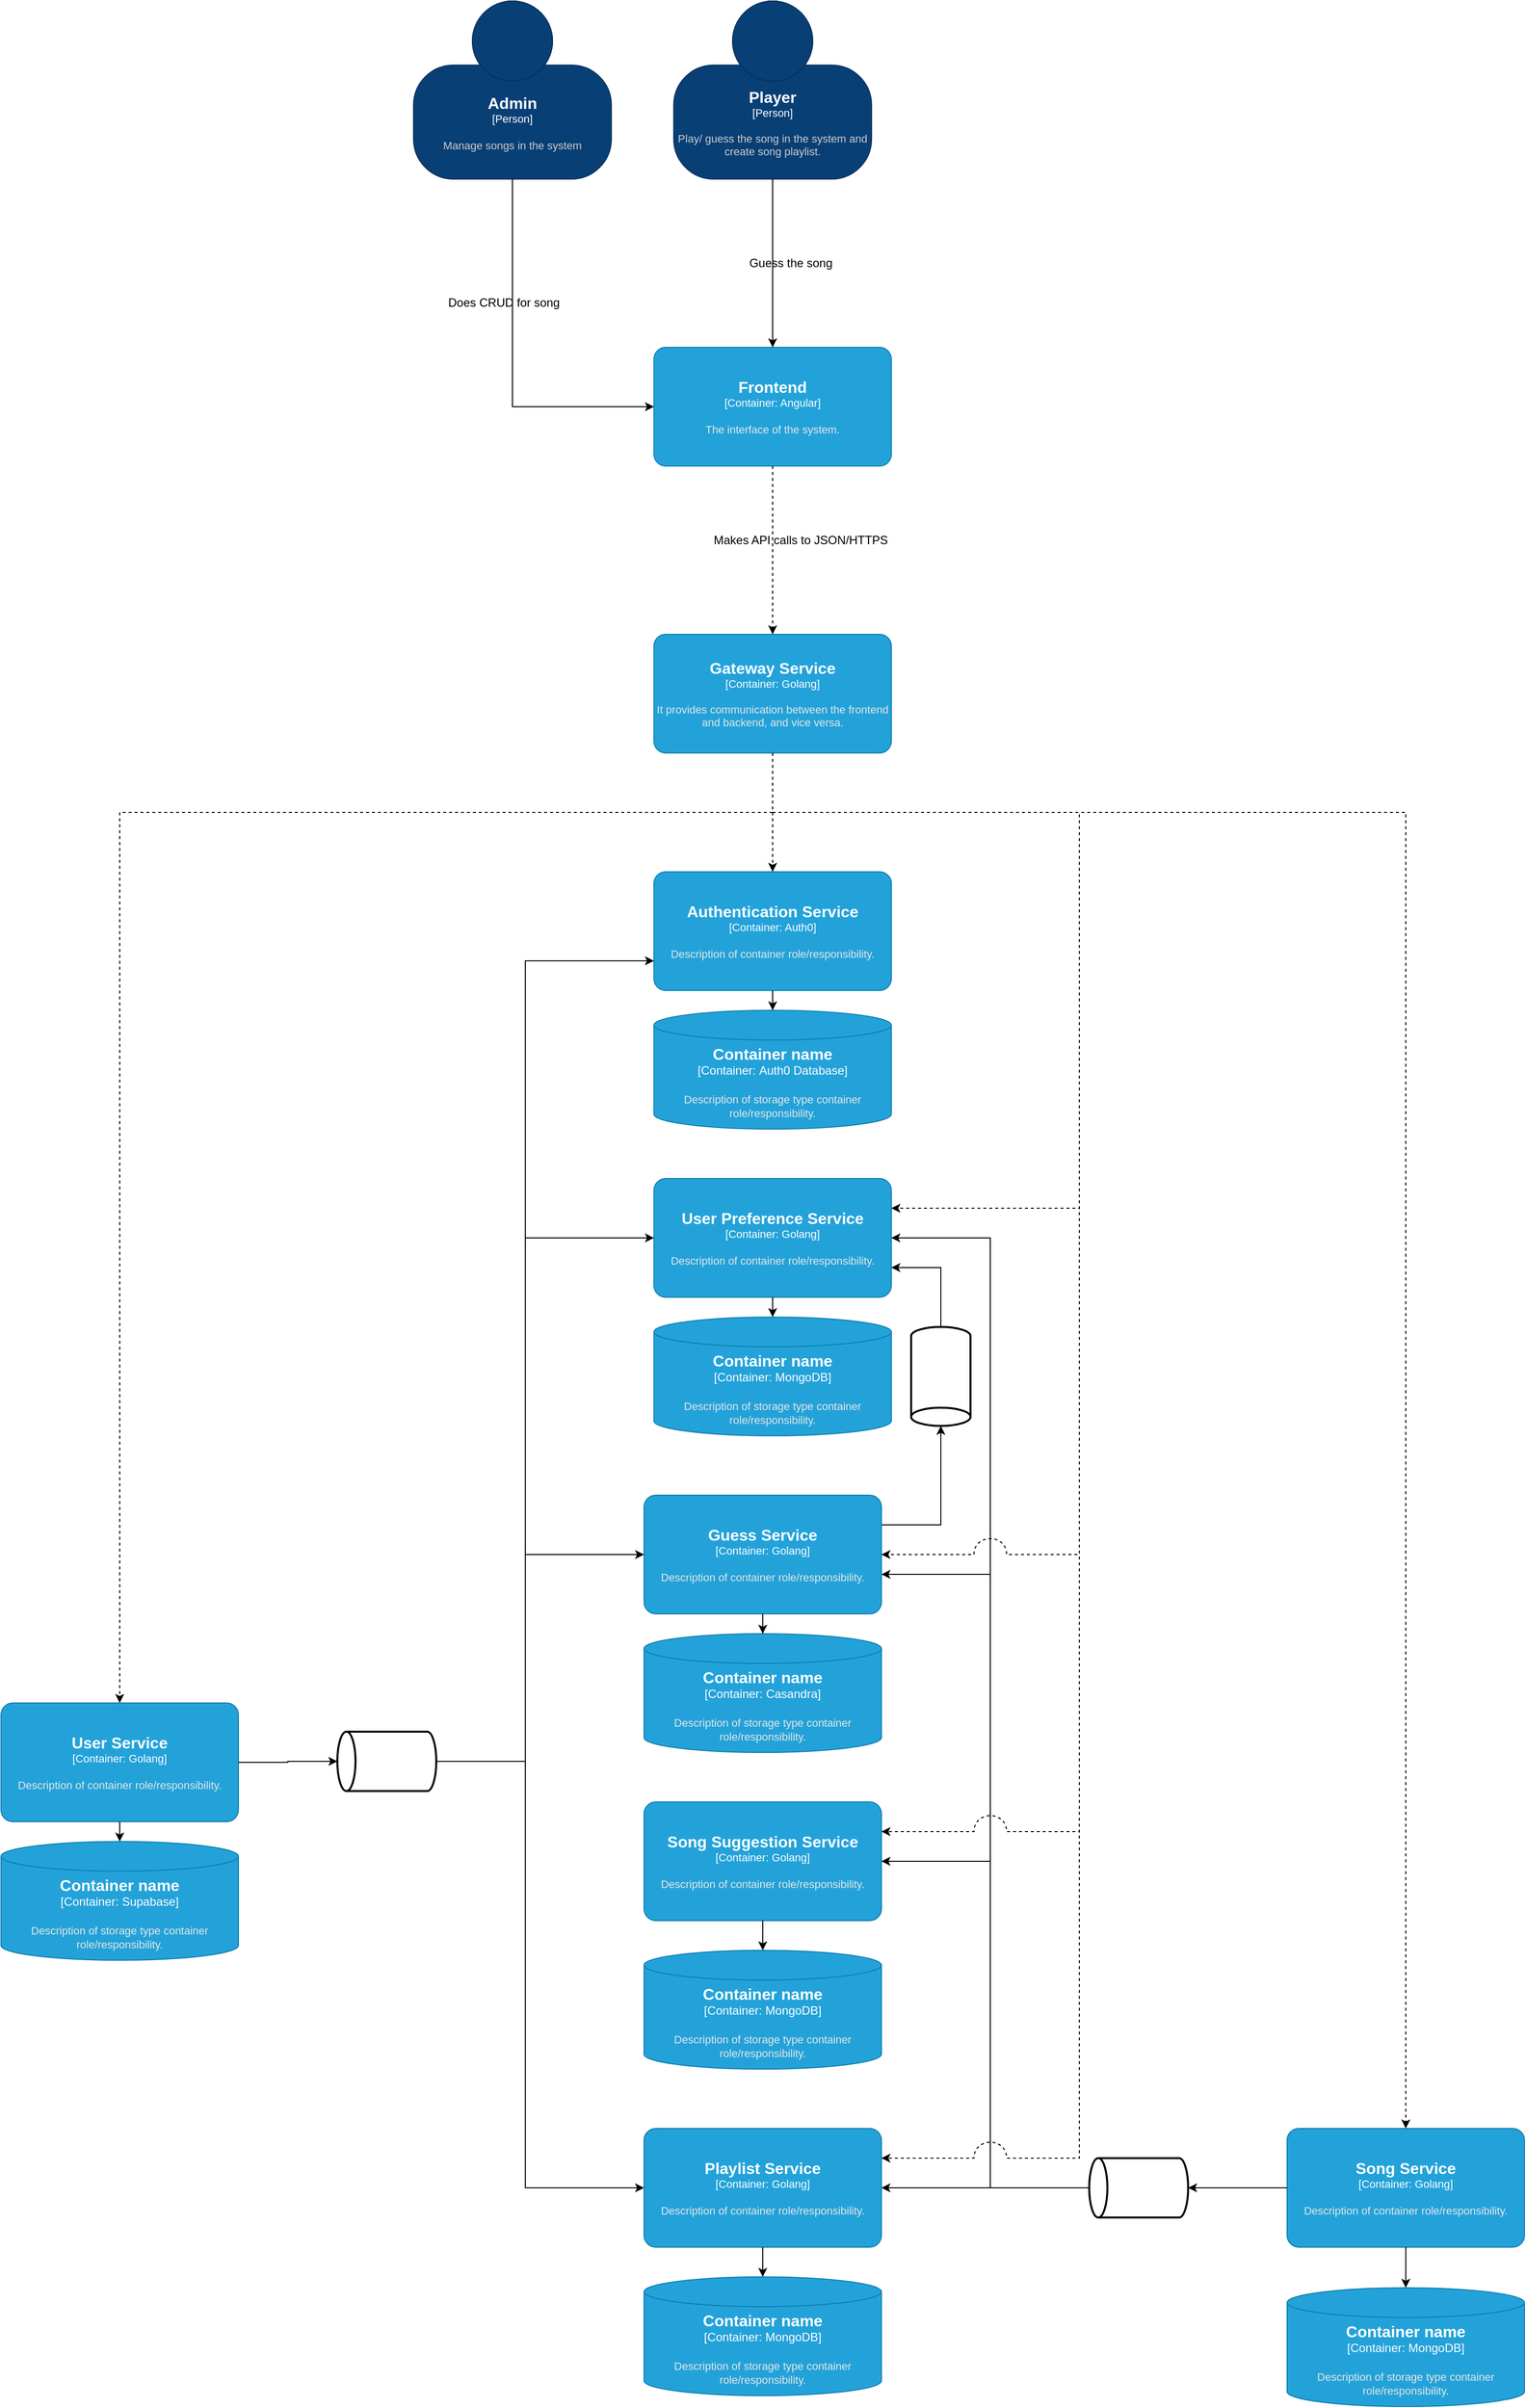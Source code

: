 <mxfile version="26.0.4">
  <diagram name="Page-1" id="Sgvn9xSriiTgziS1ggRF">
    <mxGraphModel dx="223" dy="1699" grid="1" gridSize="10" guides="1" tooltips="1" connect="1" arrows="1" fold="1" page="1" pageScale="1" pageWidth="827" pageHeight="1169" math="0" shadow="0">
      <root>
        <mxCell id="0" />
        <mxCell id="1" parent="0" />
        <object placeholders="1" c4Name="Player" c4Type="Person" c4Description="Play/ guess the song in the system and create song playlist." label="&lt;font style=&quot;font-size: 16px&quot;&gt;&lt;b&gt;%c4Name%&lt;/b&gt;&lt;/font&gt;&lt;div&gt;[%c4Type%]&lt;/div&gt;&lt;br&gt;&lt;div&gt;&lt;font style=&quot;font-size: 11px&quot;&gt;&lt;font color=&quot;#cccccc&quot;&gt;%c4Description%&lt;/font&gt;&lt;/div&gt;" id="MddazLl5AfGNldJC7gsN-1">
          <mxCell style="html=1;fontSize=11;dashed=0;whiteSpace=wrap;fillColor=#083F75;strokeColor=#06315C;fontColor=#ffffff;shape=mxgraph.c4.person2;align=center;metaEdit=1;points=[[0.5,0,0],[1,0.5,0],[1,0.75,0],[0.75,1,0],[0.5,1,0],[0.25,1,0],[0,0.75,0],[0,0.5,0]];resizable=0;" parent="1" vertex="1">
            <mxGeometry x="1830" y="-580" width="200" height="180" as="geometry" />
          </mxCell>
        </object>
        <object placeholders="1" c4Name="Admin" c4Type="Person" c4Description="Manage songs in the system" label="&lt;font style=&quot;font-size: 16px&quot;&gt;&lt;b&gt;%c4Name%&lt;/b&gt;&lt;/font&gt;&lt;div&gt;[%c4Type%]&lt;/div&gt;&lt;br&gt;&lt;div&gt;&lt;font style=&quot;font-size: 11px&quot;&gt;&lt;font color=&quot;#cccccc&quot;&gt;%c4Description%&lt;/font&gt;&lt;/div&gt;" id="MddazLl5AfGNldJC7gsN-3">
          <mxCell style="html=1;fontSize=11;dashed=0;whiteSpace=wrap;fillColor=#083F75;strokeColor=#06315C;fontColor=#ffffff;shape=mxgraph.c4.person2;align=center;metaEdit=1;points=[[0.5,0,0],[1,0.5,0],[1,0.75,0],[0.75,1,0],[0.5,1,0],[0.25,1,0],[0,0.75,0],[0,0.5,0]];resizable=0;" parent="1" vertex="1">
            <mxGeometry x="1567" y="-580" width="200" height="180" as="geometry" />
          </mxCell>
        </object>
        <object placeholders="1" c4Name="Song Service" c4Type="Container" c4Technology="Golang" c4Description="Description of container role/responsibility." label="&lt;font style=&quot;font-size: 16px&quot;&gt;&lt;b&gt;%c4Name%&lt;/b&gt;&lt;/font&gt;&lt;div&gt;[%c4Type%: %c4Technology%]&lt;/div&gt;&lt;br&gt;&lt;div&gt;&lt;font style=&quot;font-size: 11px&quot;&gt;&lt;font color=&quot;#E6E6E6&quot;&gt;%c4Description%&lt;/font&gt;&lt;/div&gt;" id="MddazLl5AfGNldJC7gsN-5">
          <mxCell style="rounded=1;whiteSpace=wrap;html=1;fontSize=11;labelBackgroundColor=none;fillColor=#23A2D9;fontColor=#ffffff;align=center;arcSize=10;strokeColor=#0E7DAD;metaEdit=1;resizable=0;points=[[0.25,0,0],[0.5,0,0],[0.75,0,0],[1,0.25,0],[1,0.5,0],[1,0.75,0],[0.75,1,0],[0.5,1,0],[0.25,1,0],[0,0.75,0],[0,0.5,0],[0,0.25,0]];" parent="1" vertex="1">
            <mxGeometry x="2450" y="1570" width="240" height="120" as="geometry" />
          </mxCell>
        </object>
        <object placeholders="1" c4Name="Authentication Service" c4Type="Container" c4Technology="Auth0" c4Description="Description of container role/responsibility." label="&lt;font style=&quot;font-size: 16px&quot;&gt;&lt;b&gt;%c4Name%&lt;/b&gt;&lt;/font&gt;&lt;div&gt;[%c4Type%: %c4Technology%]&lt;/div&gt;&lt;br&gt;&lt;div&gt;&lt;font style=&quot;font-size: 11px&quot;&gt;&lt;font color=&quot;#E6E6E6&quot;&gt;%c4Description%&lt;/font&gt;&lt;/div&gt;" id="MddazLl5AfGNldJC7gsN-6">
          <mxCell style="rounded=1;whiteSpace=wrap;html=1;fontSize=11;labelBackgroundColor=none;fillColor=#23A2D9;fontColor=#ffffff;align=center;arcSize=10;strokeColor=#0E7DAD;metaEdit=1;resizable=0;points=[[0.25,0,0],[0.5,0,0],[0.75,0,0],[1,0.25,0],[1,0.5,0],[1,0.75,0],[0.75,1,0],[0.5,1,0],[0.25,1,0],[0,0.75,0],[0,0.5,0],[0,0.25,0]];" parent="1" vertex="1">
            <mxGeometry x="1810" y="300" width="240" height="120" as="geometry" />
          </mxCell>
        </object>
        <object placeholders="1" c4Name="Frontend" c4Type="Container" c4Technology="Angular" c4Description="The interface of the system." label="&lt;font style=&quot;font-size: 16px&quot;&gt;&lt;b&gt;%c4Name%&lt;/b&gt;&lt;/font&gt;&lt;div&gt;[%c4Type%: %c4Technology%]&lt;/div&gt;&lt;br&gt;&lt;div&gt;&lt;font style=&quot;font-size: 11px&quot;&gt;&lt;font color=&quot;#E6E6E6&quot;&gt;%c4Description%&lt;/font&gt;&lt;/div&gt;" id="MddazLl5AfGNldJC7gsN-7">
          <mxCell style="rounded=1;whiteSpace=wrap;html=1;fontSize=11;labelBackgroundColor=none;fillColor=#23A2D9;fontColor=#ffffff;align=center;arcSize=10;strokeColor=#0E7DAD;metaEdit=1;resizable=0;points=[[0.25,0,0],[0.5,0,0],[0.75,0,0],[1,0.25,0],[1,0.5,0],[1,0.75,0],[0.75,1,0],[0.5,1,0],[0.25,1,0],[0,0.75,0],[0,0.5,0],[0,0.25,0]];" parent="1" vertex="1">
            <mxGeometry x="1810" y="-230" width="240" height="120" as="geometry" />
          </mxCell>
        </object>
        <mxCell id="T_Vu_FR-SKuotgRZZmWS-22" style="edgeStyle=orthogonalEdgeStyle;rounded=0;orthogonalLoop=1;jettySize=auto;html=1;exitX=1;exitY=0.25;exitDx=0;exitDy=0;exitPerimeter=0;entryX=1;entryY=0.5;entryDx=0;entryDy=0;entryPerimeter=0;" parent="1" source="MddazLl5AfGNldJC7gsN-8" target="T_Vu_FR-SKuotgRZZmWS-23" edge="1">
          <mxGeometry relative="1" as="geometry">
            <mxPoint x="1470" y="860" as="targetPoint" />
          </mxGeometry>
        </mxCell>
        <object placeholders="1" c4Name="Guess Service" c4Type="Container" c4Technology="Golang" c4Description="Description of container role/responsibility." label="&lt;font style=&quot;font-size: 16px&quot;&gt;&lt;b&gt;%c4Name%&lt;/b&gt;&lt;/font&gt;&lt;div&gt;[%c4Type%: %c4Technology%]&lt;/div&gt;&lt;br&gt;&lt;div&gt;&lt;font style=&quot;font-size: 11px&quot;&gt;&lt;font color=&quot;#E6E6E6&quot;&gt;%c4Description%&lt;/font&gt;&lt;/div&gt;" id="MddazLl5AfGNldJC7gsN-8">
          <mxCell style="rounded=1;whiteSpace=wrap;html=1;fontSize=11;labelBackgroundColor=none;fillColor=#23A2D9;fontColor=#ffffff;align=center;arcSize=10;strokeColor=#0E7DAD;metaEdit=1;resizable=0;points=[[0.25,0,0],[0.5,0,0],[0.75,0,0],[1,0.25,0],[1,0.5,0],[1,0.75,0],[0.75,1,0],[0.5,1,0],[0.25,1,0],[0,0.75,0],[0,0.5,0],[0,0.25,0]];" parent="1" vertex="1">
            <mxGeometry x="1800" y="930" width="240" height="120" as="geometry" />
          </mxCell>
        </object>
        <object placeholders="1" c4Name="User Preference Service" c4Type="Container" c4Technology="Golang" c4Description="Description of container role/responsibility." label="&lt;font style=&quot;font-size: 16px&quot;&gt;&lt;b&gt;%c4Name%&lt;/b&gt;&lt;/font&gt;&lt;div&gt;[%c4Type%: %c4Technology%]&lt;/div&gt;&lt;br&gt;&lt;div&gt;&lt;font style=&quot;font-size: 11px&quot;&gt;&lt;font color=&quot;#E6E6E6&quot;&gt;%c4Description%&lt;/font&gt;&lt;/div&gt;" id="MddazLl5AfGNldJC7gsN-9">
          <mxCell style="rounded=1;whiteSpace=wrap;html=1;fontSize=11;labelBackgroundColor=none;fillColor=#23A2D9;fontColor=#ffffff;align=center;arcSize=10;strokeColor=#0E7DAD;metaEdit=1;resizable=0;points=[[0.25,0,0],[0.5,0,0],[0.75,0,0],[1,0.25,0],[1,0.5,0],[1,0.75,0],[0.75,1,0],[0.5,1,0],[0.25,1,0],[0,0.75,0],[0,0.5,0],[0,0.25,0]];" parent="1" vertex="1">
            <mxGeometry x="1810" y="610" width="240" height="120" as="geometry" />
          </mxCell>
        </object>
        <object placeholders="1" c4Name="Playlist Service" c4Type="Container" c4Technology="Golang" c4Description="Description of container role/responsibility." label="&lt;font style=&quot;font-size: 16px&quot;&gt;&lt;b&gt;%c4Name%&lt;/b&gt;&lt;/font&gt;&lt;div&gt;[%c4Type%: %c4Technology%]&lt;/div&gt;&lt;br&gt;&lt;div&gt;&lt;font style=&quot;font-size: 11px&quot;&gt;&lt;font color=&quot;#E6E6E6&quot;&gt;%c4Description%&lt;/font&gt;&lt;/div&gt;" id="MddazLl5AfGNldJC7gsN-10">
          <mxCell style="rounded=1;whiteSpace=wrap;html=1;fontSize=11;labelBackgroundColor=none;fillColor=#23A2D9;fontColor=#ffffff;align=center;arcSize=10;strokeColor=#0E7DAD;metaEdit=1;resizable=0;points=[[0.25,0,0],[0.5,0,0],[0.75,0,0],[1,0.25,0],[1,0.5,0],[1,0.75,0],[0.75,1,0],[0.5,1,0],[0.25,1,0],[0,0.75,0],[0,0.5,0],[0,0.25,0]];" parent="1" vertex="1">
            <mxGeometry x="1800" y="1570" width="240" height="120" as="geometry" />
          </mxCell>
        </object>
        <object placeholders="1" c4Name="Song Suggestion Service" c4Type="Container" c4Technology="Golang" c4Description="Description of container role/responsibility." label="&lt;font style=&quot;font-size: 16px&quot;&gt;&lt;b&gt;%c4Name%&lt;/b&gt;&lt;/font&gt;&lt;div&gt;[%c4Type%: %c4Technology%]&lt;/div&gt;&lt;br&gt;&lt;div&gt;&lt;font style=&quot;font-size: 11px&quot;&gt;&lt;font color=&quot;#E6E6E6&quot;&gt;%c4Description%&lt;/font&gt;&lt;/div&gt;" id="MddazLl5AfGNldJC7gsN-11">
          <mxCell style="rounded=1;whiteSpace=wrap;html=1;fontSize=11;labelBackgroundColor=none;fillColor=#23A2D9;fontColor=#ffffff;align=center;arcSize=10;strokeColor=#0E7DAD;metaEdit=1;resizable=0;points=[[0.25,0,0],[0.5,0,0],[0.75,0,0],[1,0.25,0],[1,0.5,0],[1,0.75,0],[0.75,1,0],[0.5,1,0],[0.25,1,0],[0,0.75,0],[0,0.5,0],[0,0.25,0]];" parent="1" vertex="1">
            <mxGeometry x="1800" y="1240" width="240" height="120" as="geometry" />
          </mxCell>
        </object>
        <mxCell id="T_Vu_FR-SKuotgRZZmWS-73" style="edgeStyle=orthogonalEdgeStyle;rounded=0;orthogonalLoop=1;jettySize=auto;html=1;exitX=0.5;exitY=1;exitDx=0;exitDy=0;exitPerimeter=0;dashed=1;" parent="1" source="MddazLl5AfGNldJC7gsN-14" target="MddazLl5AfGNldJC7gsN-6" edge="1">
          <mxGeometry relative="1" as="geometry" />
        </mxCell>
        <object placeholders="1" c4Name="Gateway Service" c4Type="Container" c4Technology="Golang" c4Description="It provides communication between the frontend and backend, and vice versa." label="&lt;font style=&quot;font-size: 16px&quot;&gt;&lt;b&gt;%c4Name%&lt;/b&gt;&lt;/font&gt;&lt;div&gt;[%c4Type%: %c4Technology%]&lt;/div&gt;&lt;br&gt;&lt;div&gt;&lt;font style=&quot;font-size: 11px&quot;&gt;&lt;font color=&quot;#E6E6E6&quot;&gt;%c4Description%&lt;/font&gt;&lt;/div&gt;" id="MddazLl5AfGNldJC7gsN-14">
          <mxCell style="rounded=1;whiteSpace=wrap;html=1;fontSize=11;labelBackgroundColor=none;fillColor=#23A2D9;fontColor=#ffffff;align=center;arcSize=10;strokeColor=#0E7DAD;metaEdit=1;resizable=0;points=[[0.25,0,0],[0.5,0,0],[0.75,0,0],[1,0.25,0],[1,0.5,0],[1,0.75,0],[0.75,1,0],[0.5,1,0],[0.25,1,0],[0,0.75,0],[0,0.5,0],[0,0.25,0]];" parent="1" vertex="1">
            <mxGeometry x="1810" y="60" width="240" height="120" as="geometry" />
          </mxCell>
        </object>
        <mxCell id="MddazLl5AfGNldJC7gsN-15" style="edgeStyle=orthogonalEdgeStyle;rounded=0;orthogonalLoop=1;jettySize=auto;html=1;exitX=0.5;exitY=1;exitDx=0;exitDy=0;exitPerimeter=0;entryX=0.5;entryY=0;entryDx=0;entryDy=0;entryPerimeter=0;dashed=1;" parent="1" source="MddazLl5AfGNldJC7gsN-7" target="MddazLl5AfGNldJC7gsN-14" edge="1">
          <mxGeometry relative="1" as="geometry" />
        </mxCell>
        <mxCell id="MddazLl5AfGNldJC7gsN-16" value="Makes API calls to JSON/HTTPS" style="text;html=1;align=center;verticalAlign=middle;resizable=0;points=[];autosize=1;strokeColor=none;fillColor=none;" parent="1" vertex="1">
          <mxGeometry x="1858" y="-50" width="200" height="30" as="geometry" />
        </mxCell>
        <mxCell id="MddazLl5AfGNldJC7gsN-18" style="edgeStyle=orthogonalEdgeStyle;rounded=0;orthogonalLoop=1;jettySize=auto;html=1;exitX=0.5;exitY=1;exitDx=0;exitDy=0;exitPerimeter=0;entryX=0.5;entryY=0;entryDx=0;entryDy=0;entryPerimeter=0;" parent="1" source="MddazLl5AfGNldJC7gsN-1" target="MddazLl5AfGNldJC7gsN-7" edge="1">
          <mxGeometry relative="1" as="geometry" />
        </mxCell>
        <mxCell id="MddazLl5AfGNldJC7gsN-21" value="Does CRUD for song" style="text;html=1;align=center;verticalAlign=middle;resizable=0;points=[];autosize=1;strokeColor=none;fillColor=none;" parent="1" vertex="1">
          <mxGeometry x="1588" y="-290" width="140" height="30" as="geometry" />
        </mxCell>
        <mxCell id="MddazLl5AfGNldJC7gsN-23" value="Guess the song" style="text;html=1;align=center;verticalAlign=middle;resizable=0;points=[];autosize=1;strokeColor=none;fillColor=none;" parent="1" vertex="1">
          <mxGeometry x="1893" y="-330" width="110" height="30" as="geometry" />
        </mxCell>
        <object placeholders="1" c4Name="User Service" c4Type="Container" c4Technology="Golang" c4Description="Description of container role/responsibility." label="&lt;font style=&quot;font-size: 16px&quot;&gt;&lt;b&gt;%c4Name%&lt;/b&gt;&lt;/font&gt;&lt;div&gt;[%c4Type%: %c4Technology%]&lt;/div&gt;&lt;br&gt;&lt;div&gt;&lt;font style=&quot;font-size: 11px&quot;&gt;&lt;font color=&quot;#E6E6E6&quot;&gt;%c4Description%&lt;/font&gt;&lt;/div&gt;" id="MddazLl5AfGNldJC7gsN-26">
          <mxCell style="rounded=1;whiteSpace=wrap;html=1;fontSize=11;labelBackgroundColor=none;fillColor=#23A2D9;fontColor=#ffffff;align=center;arcSize=10;strokeColor=#0E7DAD;metaEdit=1;resizable=0;points=[[0.25,0,0],[0.5,0,0],[0.75,0,0],[1,0.25,0],[1,0.5,0],[1,0.75,0],[0.75,1,0],[0.5,1,0],[0.25,1,0],[0,0.75,0],[0,0.5,0],[0,0.25,0]];" parent="1" vertex="1">
            <mxGeometry x="1150" y="1140" width="240" height="120" as="geometry" />
          </mxCell>
        </object>
        <mxCell id="vWJ3vxhneKb9X6bD87G5-1" style="edgeStyle=orthogonalEdgeStyle;rounded=0;orthogonalLoop=1;jettySize=auto;html=1;exitX=0.5;exitY=1;exitDx=0;exitDy=0;exitPerimeter=0;entryX=0;entryY=0.5;entryDx=0;entryDy=0;entryPerimeter=0;" parent="1" source="MddazLl5AfGNldJC7gsN-3" target="MddazLl5AfGNldJC7gsN-7" edge="1">
          <mxGeometry relative="1" as="geometry" />
        </mxCell>
        <object placeholders="1" c4Name="Container name" c4Type="Container" c4Technology="Casandra" c4Description="Description of storage type container role/responsibility." label="&lt;font style=&quot;font-size: 16px&quot;&gt;&lt;b&gt;%c4Name%&lt;/b&gt;&lt;/font&gt;&lt;div&gt;[%c4Type%:&amp;nbsp;%c4Technology%]&lt;/div&gt;&lt;br&gt;&lt;div&gt;&lt;font style=&quot;font-size: 11px&quot;&gt;&lt;font color=&quot;#E6E6E6&quot;&gt;%c4Description%&lt;/font&gt;&lt;/div&gt;" id="vWJ3vxhneKb9X6bD87G5-3">
          <mxCell style="shape=cylinder3;size=15;whiteSpace=wrap;html=1;boundedLbl=1;rounded=0;labelBackgroundColor=none;fillColor=#23A2D9;fontSize=12;fontColor=#ffffff;align=center;strokeColor=#0E7DAD;metaEdit=1;points=[[0.5,0,0],[1,0.25,0],[1,0.5,0],[1,0.75,0],[0.5,1,0],[0,0.75,0],[0,0.5,0],[0,0.25,0]];resizable=0;" parent="1" vertex="1">
            <mxGeometry x="1800" y="1070" width="240" height="120" as="geometry" />
          </mxCell>
        </object>
        <object placeholders="1" c4Name="Container name" c4Type="Container" c4Technology="MongoDB" c4Description="Description of storage type container role/responsibility." label="&lt;font style=&quot;font-size: 16px&quot;&gt;&lt;b&gt;%c4Name%&lt;/b&gt;&lt;/font&gt;&lt;div&gt;[%c4Type%:&amp;nbsp;%c4Technology%]&lt;/div&gt;&lt;br&gt;&lt;div&gt;&lt;font style=&quot;font-size: 11px&quot;&gt;&lt;font color=&quot;#E6E6E6&quot;&gt;%c4Description%&lt;/font&gt;&lt;/div&gt;" id="vWJ3vxhneKb9X6bD87G5-4">
          <mxCell style="shape=cylinder3;size=15;whiteSpace=wrap;html=1;boundedLbl=1;rounded=0;labelBackgroundColor=none;fillColor=#23A2D9;fontSize=12;fontColor=#ffffff;align=center;strokeColor=#0E7DAD;metaEdit=1;points=[[0.5,0,0],[1,0.25,0],[1,0.5,0],[1,0.75,0],[0.5,1,0],[0,0.75,0],[0,0.5,0],[0,0.25,0]];resizable=0;" parent="1" vertex="1">
            <mxGeometry x="1800" y="1390" width="240" height="120" as="geometry" />
          </mxCell>
        </object>
        <object placeholders="1" c4Name="Container name" c4Type="Container" c4Technology="Supabase" c4Description="Description of storage type container role/responsibility." label="&lt;font style=&quot;font-size: 16px&quot;&gt;&lt;b&gt;%c4Name%&lt;/b&gt;&lt;/font&gt;&lt;div&gt;[%c4Type%:&amp;nbsp;%c4Technology%]&lt;/div&gt;&lt;br&gt;&lt;div&gt;&lt;font style=&quot;font-size: 11px&quot;&gt;&lt;font color=&quot;#E6E6E6&quot;&gt;%c4Description%&lt;/font&gt;&lt;/div&gt;" id="vWJ3vxhneKb9X6bD87G5-5">
          <mxCell style="shape=cylinder3;size=15;whiteSpace=wrap;html=1;boundedLbl=1;rounded=0;labelBackgroundColor=none;fillColor=#23A2D9;fontSize=12;fontColor=#ffffff;align=center;strokeColor=#0E7DAD;metaEdit=1;points=[[0.5,0,0],[1,0.25,0],[1,0.5,0],[1,0.75,0],[0.5,1,0],[0,0.75,0],[0,0.5,0],[0,0.25,0]];resizable=0;" parent="1" vertex="1">
            <mxGeometry x="1150" y="1280" width="240" height="120" as="geometry" />
          </mxCell>
        </object>
        <object placeholders="1" c4Name="Container name" c4Type="Container" c4Technology="MongoDB" c4Description="Description of storage type container role/responsibility." label="&lt;font style=&quot;font-size: 16px&quot;&gt;&lt;b&gt;%c4Name%&lt;/b&gt;&lt;/font&gt;&lt;div&gt;[%c4Type%:&amp;nbsp;%c4Technology%]&lt;/div&gt;&lt;br&gt;&lt;div&gt;&lt;font style=&quot;font-size: 11px&quot;&gt;&lt;font color=&quot;#E6E6E6&quot;&gt;%c4Description%&lt;/font&gt;&lt;/div&gt;" id="vWJ3vxhneKb9X6bD87G5-6">
          <mxCell style="shape=cylinder3;size=15;whiteSpace=wrap;html=1;boundedLbl=1;rounded=0;labelBackgroundColor=none;fillColor=#23A2D9;fontSize=12;fontColor=#ffffff;align=center;strokeColor=#0E7DAD;metaEdit=1;points=[[0.5,0,0],[1,0.25,0],[1,0.5,0],[1,0.75,0],[0.5,1,0],[0,0.75,0],[0,0.5,0],[0,0.25,0]];resizable=0;" parent="1" vertex="1">
            <mxGeometry x="2450" y="1731" width="240" height="120" as="geometry" />
          </mxCell>
        </object>
        <object placeholders="1" c4Name="Container name" c4Type="Container" c4Technology="MongoDB" c4Description="Description of storage type container role/responsibility." label="&lt;font style=&quot;font-size: 16px&quot;&gt;&lt;b&gt;%c4Name%&lt;/b&gt;&lt;/font&gt;&lt;div&gt;[%c4Type%:&amp;nbsp;%c4Technology%]&lt;/div&gt;&lt;br&gt;&lt;div&gt;&lt;font style=&quot;font-size: 11px&quot;&gt;&lt;font color=&quot;#E6E6E6&quot;&gt;%c4Description%&lt;/font&gt;&lt;/div&gt;" id="vWJ3vxhneKb9X6bD87G5-7">
          <mxCell style="shape=cylinder3;size=15;whiteSpace=wrap;html=1;boundedLbl=1;rounded=0;labelBackgroundColor=none;fillColor=#23A2D9;fontSize=12;fontColor=#ffffff;align=center;strokeColor=#0E7DAD;metaEdit=1;points=[[0.5,0,0],[1,0.25,0],[1,0.5,0],[1,0.75,0],[0.5,1,0],[0,0.75,0],[0,0.5,0],[0,0.25,0]];resizable=0;" parent="1" vertex="1">
            <mxGeometry x="1800" y="1720" width="240" height="120" as="geometry" />
          </mxCell>
        </object>
        <object placeholders="1" c4Name="Container name" c4Type="Container" c4Technology="MongoDB" c4Description="Description of storage type container role/responsibility." label="&lt;font style=&quot;font-size: 16px&quot;&gt;&lt;b&gt;%c4Name%&lt;/b&gt;&lt;/font&gt;&lt;div&gt;[%c4Type%:&amp;nbsp;%c4Technology%]&lt;/div&gt;&lt;br&gt;&lt;div&gt;&lt;font style=&quot;font-size: 11px&quot;&gt;&lt;font color=&quot;#E6E6E6&quot;&gt;%c4Description%&lt;/font&gt;&lt;/div&gt;" id="vWJ3vxhneKb9X6bD87G5-8">
          <mxCell style="shape=cylinder3;size=15;whiteSpace=wrap;html=1;boundedLbl=1;rounded=0;labelBackgroundColor=none;fillColor=#23A2D9;fontSize=12;fontColor=#ffffff;align=center;strokeColor=#0E7DAD;metaEdit=1;points=[[0.5,0,0],[1,0.25,0],[1,0.5,0],[1,0.75,0],[0.5,1,0],[0,0.75,0],[0,0.5,0],[0,0.25,0]];resizable=0;" parent="1" vertex="1">
            <mxGeometry x="1810" y="750" width="240" height="120" as="geometry" />
          </mxCell>
        </object>
        <mxCell id="vWJ3vxhneKb9X6bD87G5-10" style="edgeStyle=orthogonalEdgeStyle;rounded=0;orthogonalLoop=1;jettySize=auto;html=1;exitX=0.5;exitY=1;exitDx=0;exitDy=0;exitPerimeter=0;entryX=0.5;entryY=0;entryDx=0;entryDy=0;entryPerimeter=0;" parent="1" source="MddazLl5AfGNldJC7gsN-9" edge="1">
          <mxGeometry relative="1" as="geometry">
            <mxPoint x="1930" y="750.0" as="targetPoint" />
          </mxGeometry>
        </mxCell>
        <mxCell id="vWJ3vxhneKb9X6bD87G5-11" style="edgeStyle=orthogonalEdgeStyle;rounded=0;orthogonalLoop=1;jettySize=auto;html=1;exitX=0.5;exitY=1;exitDx=0;exitDy=0;exitPerimeter=0;entryX=0.5;entryY=0;entryDx=0;entryDy=0;entryPerimeter=0;" parent="1" source="MddazLl5AfGNldJC7gsN-10" target="vWJ3vxhneKb9X6bD87G5-7" edge="1">
          <mxGeometry relative="1" as="geometry" />
        </mxCell>
        <mxCell id="vWJ3vxhneKb9X6bD87G5-12" style="edgeStyle=orthogonalEdgeStyle;rounded=0;orthogonalLoop=1;jettySize=auto;html=1;exitX=0.5;exitY=1;exitDx=0;exitDy=0;exitPerimeter=0;entryX=0.5;entryY=0;entryDx=0;entryDy=0;entryPerimeter=0;" parent="1" source="MddazLl5AfGNldJC7gsN-5" target="vWJ3vxhneKb9X6bD87G5-6" edge="1">
          <mxGeometry relative="1" as="geometry" />
        </mxCell>
        <mxCell id="vWJ3vxhneKb9X6bD87G5-13" style="edgeStyle=orthogonalEdgeStyle;rounded=0;orthogonalLoop=1;jettySize=auto;html=1;exitX=0.5;exitY=1;exitDx=0;exitDy=0;exitPerimeter=0;entryX=0.5;entryY=0;entryDx=0;entryDy=0;entryPerimeter=0;" parent="1" source="MddazLl5AfGNldJC7gsN-26" target="vWJ3vxhneKb9X6bD87G5-5" edge="1">
          <mxGeometry relative="1" as="geometry" />
        </mxCell>
        <mxCell id="vWJ3vxhneKb9X6bD87G5-14" style="edgeStyle=orthogonalEdgeStyle;rounded=0;orthogonalLoop=1;jettySize=auto;html=1;exitX=0.5;exitY=1;exitDx=0;exitDy=0;exitPerimeter=0;entryX=0.5;entryY=0;entryDx=0;entryDy=0;entryPerimeter=0;" parent="1" source="MddazLl5AfGNldJC7gsN-11" target="vWJ3vxhneKb9X6bD87G5-4" edge="1">
          <mxGeometry relative="1" as="geometry" />
        </mxCell>
        <mxCell id="vWJ3vxhneKb9X6bD87G5-22" style="edgeStyle=orthogonalEdgeStyle;rounded=0;orthogonalLoop=1;jettySize=auto;html=1;exitX=0.5;exitY=1;exitDx=0;exitDy=0;exitPerimeter=0;" parent="1" source="MddazLl5AfGNldJC7gsN-8" target="vWJ3vxhneKb9X6bD87G5-3" edge="1">
          <mxGeometry relative="1" as="geometry" />
        </mxCell>
        <mxCell id="d6ceng3IF3q1RTVb9_Kd-1" value="" style="strokeWidth=2;html=1;shape=mxgraph.flowchart.direct_data;whiteSpace=wrap;rotation=-180;" parent="1" vertex="1">
          <mxGeometry x="2250" y="1600" width="100" height="60" as="geometry" />
        </mxCell>
        <object placeholders="1" c4Name="Container name" c4Type="Container" c4Technology="Auth0 Database" c4Description="Description of storage type container role/responsibility." label="&lt;font style=&quot;font-size: 16px&quot;&gt;&lt;b&gt;%c4Name%&lt;/b&gt;&lt;/font&gt;&lt;div&gt;[%c4Type%:&amp;nbsp;%c4Technology%]&lt;/div&gt;&lt;br&gt;&lt;div&gt;&lt;font style=&quot;font-size: 11px&quot;&gt;&lt;font color=&quot;#E6E6E6&quot;&gt;%c4Description%&lt;/font&gt;&lt;/div&gt;" id="d6ceng3IF3q1RTVb9_Kd-5">
          <mxCell style="shape=cylinder3;size=15;whiteSpace=wrap;html=1;boundedLbl=1;rounded=0;labelBackgroundColor=none;fillColor=#23A2D9;fontSize=12;fontColor=#ffffff;align=center;strokeColor=#0E7DAD;metaEdit=1;points=[[0.5,0,0],[1,0.25,0],[1,0.5,0],[1,0.75,0],[0.5,1,0],[0,0.75,0],[0,0.5,0],[0,0.25,0]];resizable=0;" parent="1" vertex="1">
            <mxGeometry x="1810" y="440" width="240" height="120" as="geometry" />
          </mxCell>
        </object>
        <mxCell id="d6ceng3IF3q1RTVb9_Kd-6" style="edgeStyle=orthogonalEdgeStyle;rounded=0;orthogonalLoop=1;jettySize=auto;html=1;exitX=0.5;exitY=1;exitDx=0;exitDy=0;exitPerimeter=0;entryX=0.5;entryY=0;entryDx=0;entryDy=0;entryPerimeter=0;" parent="1" source="MddazLl5AfGNldJC7gsN-6" target="d6ceng3IF3q1RTVb9_Kd-5" edge="1">
          <mxGeometry relative="1" as="geometry" />
        </mxCell>
        <mxCell id="T_Vu_FR-SKuotgRZZmWS-2" value="" style="strokeWidth=2;html=1;shape=mxgraph.flowchart.direct_data;whiteSpace=wrap;rotation=-180;" parent="1" vertex="1">
          <mxGeometry x="1490" y="1169" width="100" height="60" as="geometry" />
        </mxCell>
        <mxCell id="T_Vu_FR-SKuotgRZZmWS-23" value="" style="strokeWidth=2;html=1;shape=mxgraph.flowchart.direct_data;whiteSpace=wrap;rotation=90;" parent="1" vertex="1">
          <mxGeometry x="2050" y="780" width="100" height="60" as="geometry" />
        </mxCell>
        <mxCell id="T_Vu_FR-SKuotgRZZmWS-24" style="edgeStyle=orthogonalEdgeStyle;rounded=0;orthogonalLoop=1;jettySize=auto;html=1;exitX=0;exitY=0.5;exitDx=0;exitDy=0;exitPerimeter=0;entryX=1;entryY=0.75;entryDx=0;entryDy=0;entryPerimeter=0;" parent="1" source="T_Vu_FR-SKuotgRZZmWS-23" target="MddazLl5AfGNldJC7gsN-9" edge="1">
          <mxGeometry relative="1" as="geometry" />
        </mxCell>
        <mxCell id="T_Vu_FR-SKuotgRZZmWS-50" style="edgeStyle=orthogonalEdgeStyle;rounded=0;orthogonalLoop=1;jettySize=auto;html=1;exitX=1;exitY=0.5;exitDx=0;exitDy=0;exitPerimeter=0;entryX=1;entryY=0.5;entryDx=0;entryDy=0;entryPerimeter=0;" parent="1" source="MddazLl5AfGNldJC7gsN-26" target="T_Vu_FR-SKuotgRZZmWS-2" edge="1">
          <mxGeometry relative="1" as="geometry" />
        </mxCell>
        <mxCell id="T_Vu_FR-SKuotgRZZmWS-54" style="edgeStyle=orthogonalEdgeStyle;rounded=0;orthogonalLoop=1;jettySize=auto;html=1;exitX=0;exitY=0.5;exitDx=0;exitDy=0;exitPerimeter=0;entryX=0;entryY=0.5;entryDx=0;entryDy=0;entryPerimeter=0;" parent="1" source="T_Vu_FR-SKuotgRZZmWS-2" target="MddazLl5AfGNldJC7gsN-9" edge="1">
          <mxGeometry relative="1" as="geometry">
            <Array as="points">
              <mxPoint x="1680" y="1199" />
              <mxPoint x="1680" y="670" />
            </Array>
          </mxGeometry>
        </mxCell>
        <mxCell id="T_Vu_FR-SKuotgRZZmWS-57" style="edgeStyle=orthogonalEdgeStyle;rounded=0;orthogonalLoop=1;jettySize=auto;html=1;exitX=0;exitY=0.5;exitDx=0;exitDy=0;exitPerimeter=0;entryX=0;entryY=0.5;entryDx=0;entryDy=0;entryPerimeter=0;" parent="1" source="T_Vu_FR-SKuotgRZZmWS-2" target="MddazLl5AfGNldJC7gsN-8" edge="1">
          <mxGeometry relative="1" as="geometry">
            <Array as="points">
              <mxPoint x="1680" y="1199" />
              <mxPoint x="1680" y="990" />
            </Array>
          </mxGeometry>
        </mxCell>
        <mxCell id="T_Vu_FR-SKuotgRZZmWS-59" style="edgeStyle=orthogonalEdgeStyle;rounded=0;orthogonalLoop=1;jettySize=auto;html=1;exitX=0;exitY=0.5;exitDx=0;exitDy=0;exitPerimeter=0;entryX=0;entryY=0.75;entryDx=0;entryDy=0;entryPerimeter=0;" parent="1" source="T_Vu_FR-SKuotgRZZmWS-2" target="MddazLl5AfGNldJC7gsN-6" edge="1">
          <mxGeometry relative="1" as="geometry">
            <Array as="points">
              <mxPoint x="1680" y="1199" />
              <mxPoint x="1680" y="390" />
            </Array>
          </mxGeometry>
        </mxCell>
        <mxCell id="T_Vu_FR-SKuotgRZZmWS-60" style="edgeStyle=orthogonalEdgeStyle;rounded=0;orthogonalLoop=1;jettySize=auto;html=1;exitX=0;exitY=0.5;exitDx=0;exitDy=0;exitPerimeter=0;entryX=0;entryY=0.5;entryDx=0;entryDy=0;entryPerimeter=0;" parent="1" source="T_Vu_FR-SKuotgRZZmWS-2" target="MddazLl5AfGNldJC7gsN-10" edge="1">
          <mxGeometry relative="1" as="geometry">
            <Array as="points">
              <mxPoint x="1680" y="1199" />
              <mxPoint x="1680" y="1630" />
            </Array>
          </mxGeometry>
        </mxCell>
        <mxCell id="T_Vu_FR-SKuotgRZZmWS-62" style="edgeStyle=orthogonalEdgeStyle;rounded=0;orthogonalLoop=1;jettySize=auto;html=1;exitX=0;exitY=0.5;exitDx=0;exitDy=0;exitPerimeter=0;entryX=0;entryY=0.5;entryDx=0;entryDy=0;entryPerimeter=0;" parent="1" source="MddazLl5AfGNldJC7gsN-5" target="d6ceng3IF3q1RTVb9_Kd-1" edge="1">
          <mxGeometry relative="1" as="geometry" />
        </mxCell>
        <mxCell id="T_Vu_FR-SKuotgRZZmWS-66" style="edgeStyle=orthogonalEdgeStyle;rounded=0;orthogonalLoop=1;jettySize=auto;html=1;exitX=1;exitY=0.5;exitDx=0;exitDy=0;exitPerimeter=0;entryX=1;entryY=0.667;entryDx=0;entryDy=0;entryPerimeter=0;" parent="1" source="d6ceng3IF3q1RTVb9_Kd-1" target="MddazLl5AfGNldJC7gsN-8" edge="1">
          <mxGeometry relative="1" as="geometry">
            <Array as="points">
              <mxPoint x="2150" y="1630" />
              <mxPoint x="2150" y="1010" />
            </Array>
          </mxGeometry>
        </mxCell>
        <mxCell id="T_Vu_FR-SKuotgRZZmWS-69" style="edgeStyle=orthogonalEdgeStyle;rounded=0;orthogonalLoop=1;jettySize=auto;html=1;exitX=1;exitY=0.5;exitDx=0;exitDy=0;exitPerimeter=0;entryX=1;entryY=0.5;entryDx=0;entryDy=0;entryPerimeter=0;curved=0;jumpStyle=none;" parent="1" source="d6ceng3IF3q1RTVb9_Kd-1" target="MddazLl5AfGNldJC7gsN-9" edge="1">
          <mxGeometry relative="1" as="geometry">
            <Array as="points">
              <mxPoint x="2150" y="1630" />
              <mxPoint x="2150" y="670" />
            </Array>
          </mxGeometry>
        </mxCell>
        <mxCell id="T_Vu_FR-SKuotgRZZmWS-70" style="edgeStyle=orthogonalEdgeStyle;rounded=0;orthogonalLoop=1;jettySize=auto;html=1;exitX=1;exitY=0.5;exitDx=0;exitDy=0;exitPerimeter=0;entryX=1;entryY=0.5;entryDx=0;entryDy=0;entryPerimeter=0;" parent="1" source="d6ceng3IF3q1RTVb9_Kd-1" target="MddazLl5AfGNldJC7gsN-10" edge="1">
          <mxGeometry relative="1" as="geometry" />
        </mxCell>
        <mxCell id="T_Vu_FR-SKuotgRZZmWS-71" style="edgeStyle=orthogonalEdgeStyle;rounded=0;orthogonalLoop=1;jettySize=auto;html=1;exitX=1;exitY=0.5;exitDx=0;exitDy=0;exitPerimeter=0;entryX=1;entryY=0.5;entryDx=0;entryDy=0;entryPerimeter=0;" parent="1" source="d6ceng3IF3q1RTVb9_Kd-1" target="MddazLl5AfGNldJC7gsN-11" edge="1">
          <mxGeometry relative="1" as="geometry">
            <Array as="points">
              <mxPoint x="2150" y="1630" />
              <mxPoint x="2150" y="1300" />
            </Array>
          </mxGeometry>
        </mxCell>
        <mxCell id="T_Vu_FR-SKuotgRZZmWS-74" style="edgeStyle=orthogonalEdgeStyle;rounded=0;orthogonalLoop=1;jettySize=auto;html=1;exitX=0.5;exitY=1;exitDx=0;exitDy=0;exitPerimeter=0;entryX=0.5;entryY=0;entryDx=0;entryDy=0;entryPerimeter=0;dashed=1;" parent="1" source="MddazLl5AfGNldJC7gsN-14" target="MddazLl5AfGNldJC7gsN-26" edge="1">
          <mxGeometry relative="1" as="geometry">
            <Array as="points">
              <mxPoint x="1930" y="240" />
              <mxPoint x="1270" y="240" />
            </Array>
          </mxGeometry>
        </mxCell>
        <mxCell id="T_Vu_FR-SKuotgRZZmWS-75" style="edgeStyle=orthogonalEdgeStyle;rounded=0;orthogonalLoop=1;jettySize=auto;html=1;exitX=0.5;exitY=1;exitDx=0;exitDy=0;exitPerimeter=0;entryX=0.5;entryY=0;entryDx=0;entryDy=0;entryPerimeter=0;dashed=1;" parent="1" source="MddazLl5AfGNldJC7gsN-14" target="MddazLl5AfGNldJC7gsN-5" edge="1">
          <mxGeometry relative="1" as="geometry">
            <Array as="points">
              <mxPoint x="1930" y="240" />
              <mxPoint x="2570" y="240" />
            </Array>
          </mxGeometry>
        </mxCell>
        <mxCell id="T_Vu_FR-SKuotgRZZmWS-76" style="edgeStyle=orthogonalEdgeStyle;rounded=0;orthogonalLoop=1;jettySize=auto;html=1;exitX=0.5;exitY=1;exitDx=0;exitDy=0;exitPerimeter=0;entryX=1;entryY=0.25;entryDx=0;entryDy=0;entryPerimeter=0;dashed=1;" parent="1" source="MddazLl5AfGNldJC7gsN-14" target="MddazLl5AfGNldJC7gsN-9" edge="1">
          <mxGeometry relative="1" as="geometry">
            <Array as="points">
              <mxPoint x="1930" y="240" />
              <mxPoint x="2240" y="240" />
              <mxPoint x="2240" y="640" />
            </Array>
          </mxGeometry>
        </mxCell>
        <mxCell id="T_Vu_FR-SKuotgRZZmWS-77" style="edgeStyle=orthogonalEdgeStyle;rounded=0;orthogonalLoop=1;jettySize=auto;html=1;exitX=0.5;exitY=1;exitDx=0;exitDy=0;exitPerimeter=0;entryX=1;entryY=0.5;entryDx=0;entryDy=0;entryPerimeter=0;dashed=1;jumpStyle=arc;jumpSize=33;" parent="1" source="MddazLl5AfGNldJC7gsN-14" target="MddazLl5AfGNldJC7gsN-8" edge="1">
          <mxGeometry relative="1" as="geometry">
            <Array as="points">
              <mxPoint x="1930" y="240" />
              <mxPoint x="2240" y="240" />
              <mxPoint x="2240" y="990" />
            </Array>
          </mxGeometry>
        </mxCell>
        <mxCell id="T_Vu_FR-SKuotgRZZmWS-78" style="edgeStyle=orthogonalEdgeStyle;rounded=0;orthogonalLoop=1;jettySize=auto;html=1;exitX=0.5;exitY=1;exitDx=0;exitDy=0;exitPerimeter=0;entryX=1;entryY=0.25;entryDx=0;entryDy=0;entryPerimeter=0;dashed=1;jumpStyle=arc;jumpSize=33;" parent="1" source="MddazLl5AfGNldJC7gsN-14" target="MddazLl5AfGNldJC7gsN-11" edge="1">
          <mxGeometry relative="1" as="geometry">
            <Array as="points">
              <mxPoint x="1930" y="240" />
              <mxPoint x="2240" y="240" />
              <mxPoint x="2240" y="1270" />
            </Array>
          </mxGeometry>
        </mxCell>
        <mxCell id="T_Vu_FR-SKuotgRZZmWS-79" style="edgeStyle=orthogonalEdgeStyle;rounded=0;orthogonalLoop=1;jettySize=auto;html=1;exitX=0.5;exitY=1;exitDx=0;exitDy=0;exitPerimeter=0;entryX=1;entryY=0.25;entryDx=0;entryDy=0;entryPerimeter=0;dashed=1;jumpStyle=arc;jumpSize=33;" parent="1" source="MddazLl5AfGNldJC7gsN-14" target="MddazLl5AfGNldJC7gsN-10" edge="1">
          <mxGeometry relative="1" as="geometry">
            <Array as="points">
              <mxPoint x="1930" y="240" />
              <mxPoint x="2240" y="240" />
              <mxPoint x="2240" y="1600" />
            </Array>
          </mxGeometry>
        </mxCell>
      </root>
    </mxGraphModel>
  </diagram>
</mxfile>
